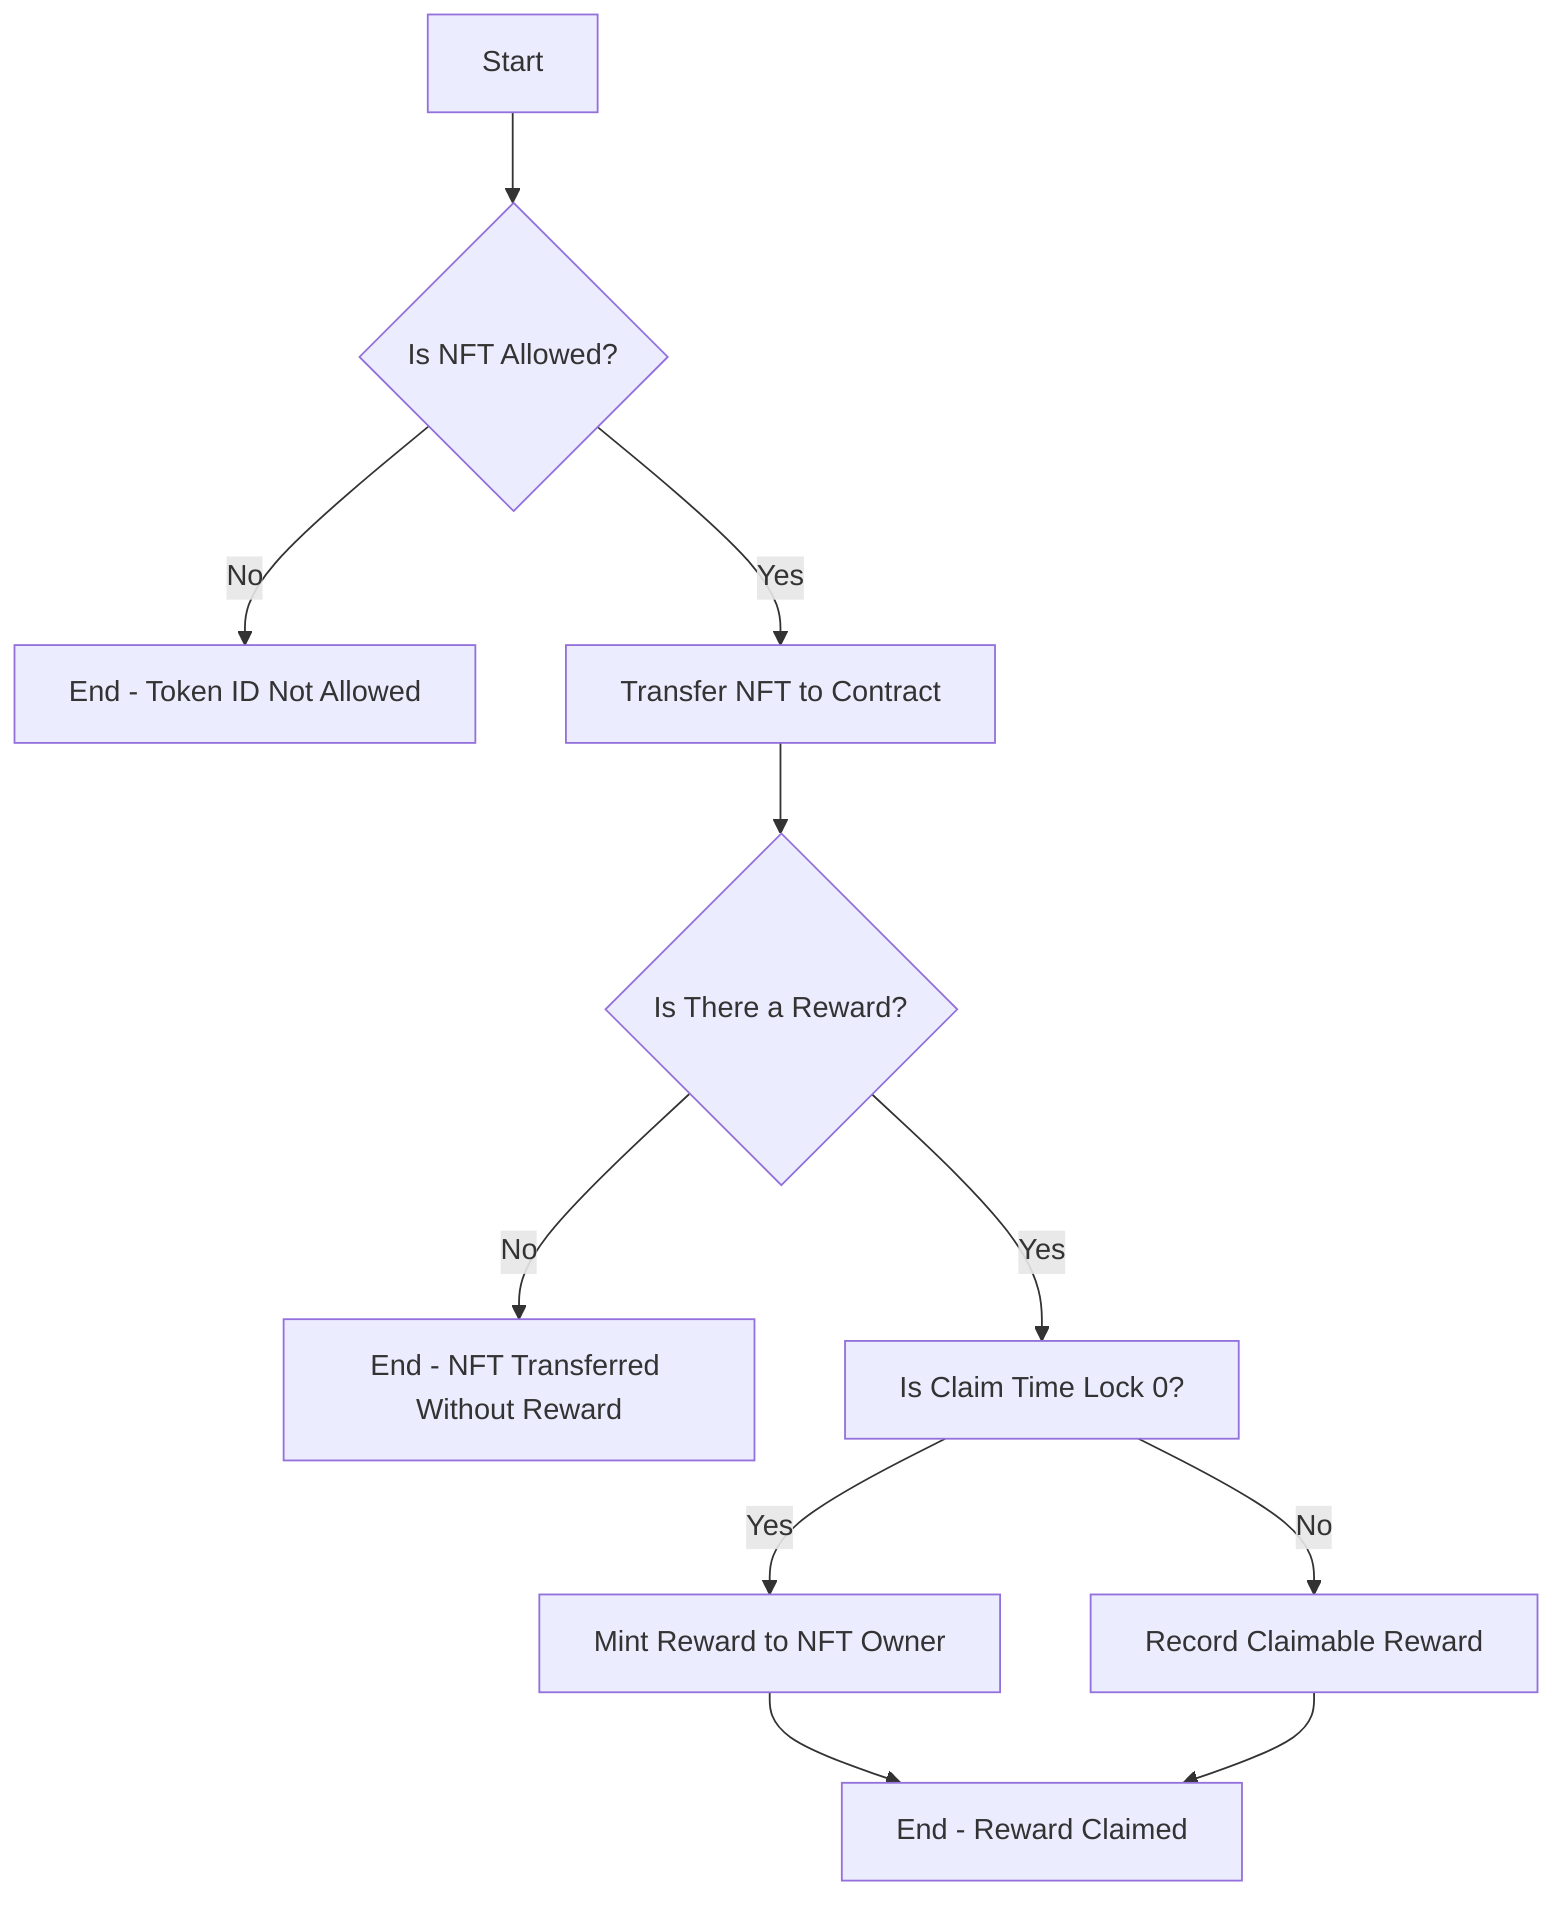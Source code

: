 graph TD
    A[Start] --> B{Is NFT Allowed?}
    B -- No --> C[End - Token ID Not Allowed]
    B -- Yes --> D[Transfer NFT to Contract]
    D --> E{Is There a Reward?}
    E -- No --> F[End - NFT Transferred Without Reward]
    E -- Yes --> G[Is Claim Time Lock 0?]
    G -- Yes --> H[Mint Reward to NFT Owner]
    G -- No --> I[Record Claimable Reward]
    H --> J[End - Reward Claimed]
    I --> J